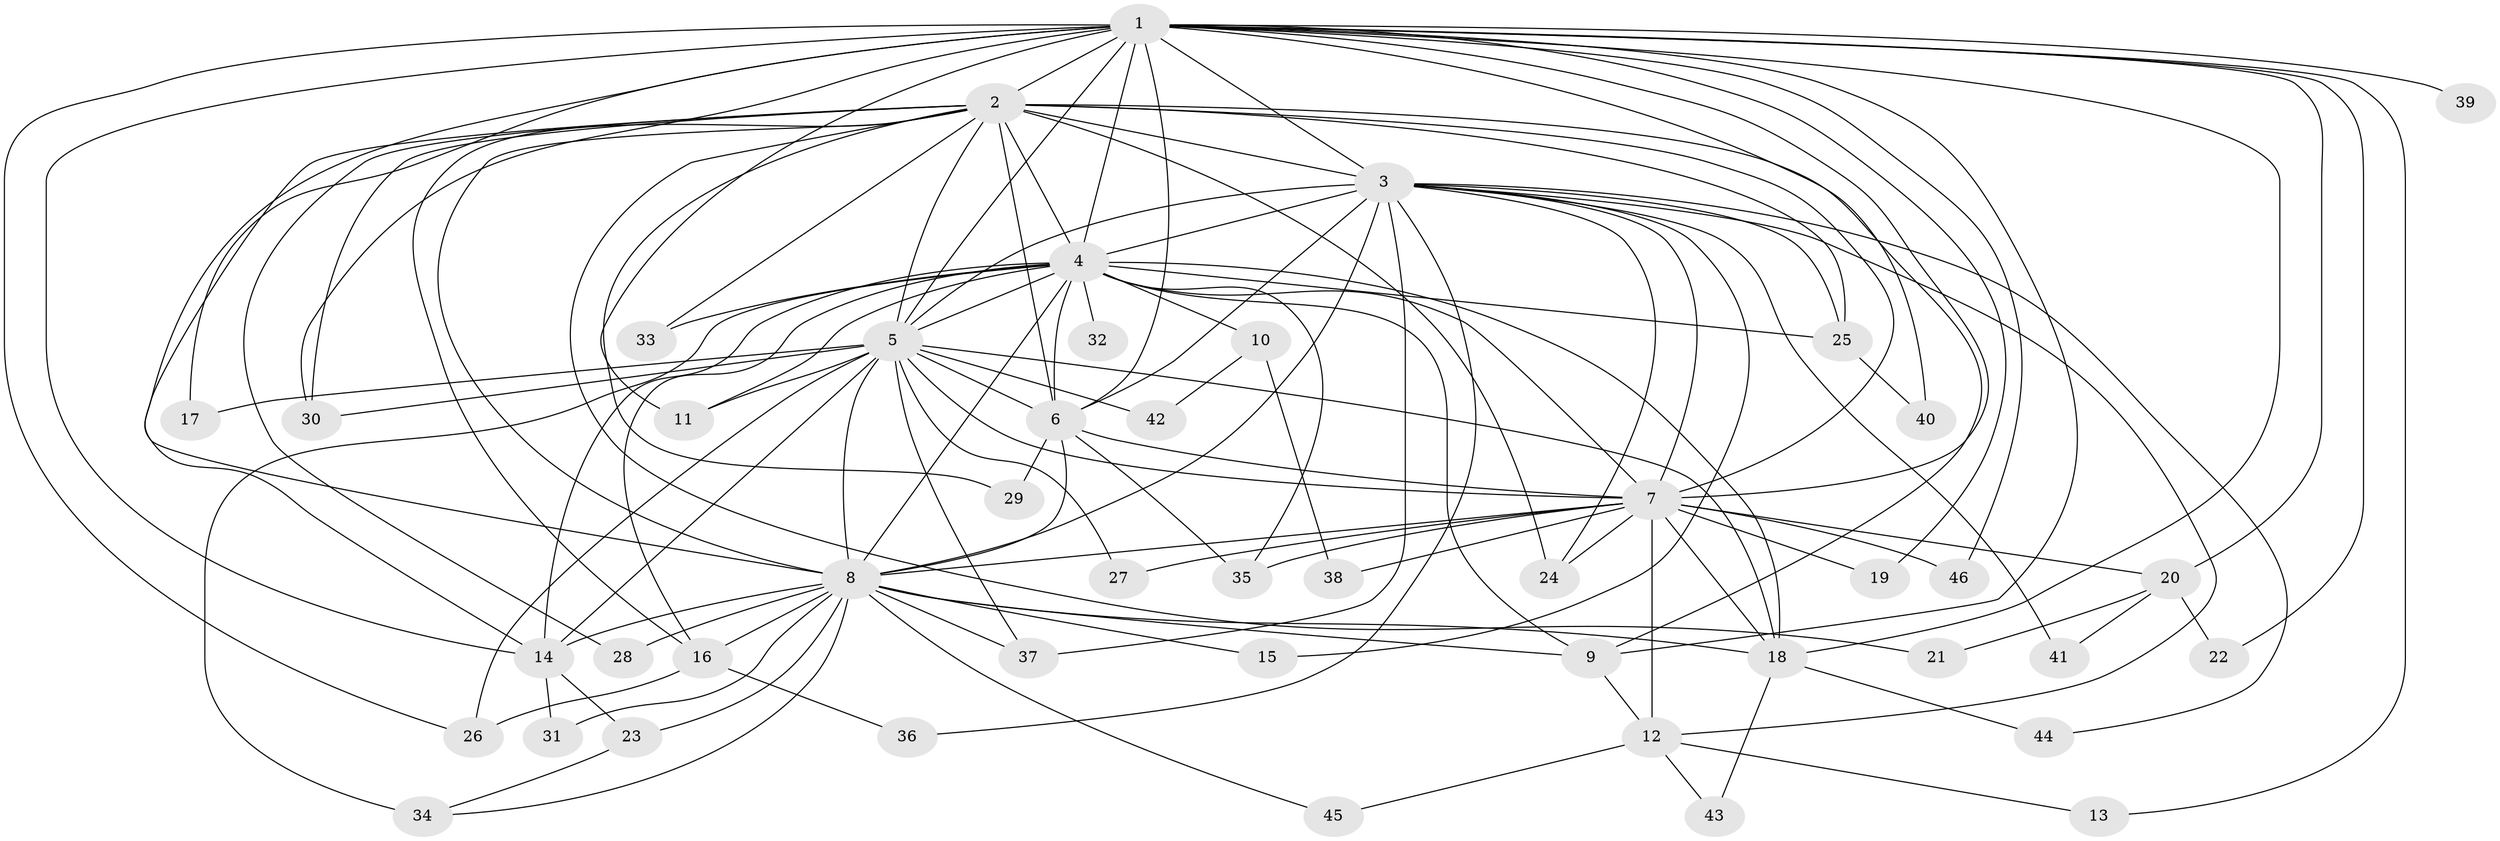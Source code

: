 // original degree distribution, {28: 0.01098901098901099, 16: 0.01098901098901099, 20: 0.02197802197802198, 22: 0.01098901098901099, 17: 0.01098901098901099, 12: 0.01098901098901099, 19: 0.01098901098901099, 21: 0.01098901098901099, 24: 0.01098901098901099, 4: 0.07692307692307693, 6: 0.02197802197802198, 2: 0.5164835164835165, 5: 0.03296703296703297, 3: 0.24175824175824176}
// Generated by graph-tools (version 1.1) at 2025/35/03/09/25 02:35:05]
// undirected, 46 vertices, 119 edges
graph export_dot {
graph [start="1"]
  node [color=gray90,style=filled];
  1;
  2;
  3;
  4;
  5;
  6;
  7;
  8;
  9;
  10;
  11;
  12;
  13;
  14;
  15;
  16;
  17;
  18;
  19;
  20;
  21;
  22;
  23;
  24;
  25;
  26;
  27;
  28;
  29;
  30;
  31;
  32;
  33;
  34;
  35;
  36;
  37;
  38;
  39;
  40;
  41;
  42;
  43;
  44;
  45;
  46;
  1 -- 2 [weight=3.0];
  1 -- 3 [weight=1.0];
  1 -- 4 [weight=2.0];
  1 -- 5 [weight=3.0];
  1 -- 6 [weight=1.0];
  1 -- 7 [weight=1.0];
  1 -- 8 [weight=1.0];
  1 -- 9 [weight=1.0];
  1 -- 11 [weight=1.0];
  1 -- 13 [weight=1.0];
  1 -- 14 [weight=1.0];
  1 -- 17 [weight=1.0];
  1 -- 18 [weight=2.0];
  1 -- 19 [weight=1.0];
  1 -- 20 [weight=1.0];
  1 -- 22 [weight=1.0];
  1 -- 26 [weight=1.0];
  1 -- 30 [weight=1.0];
  1 -- 39 [weight=1.0];
  1 -- 40 [weight=1.0];
  1 -- 46 [weight=1.0];
  2 -- 3 [weight=3.0];
  2 -- 4 [weight=4.0];
  2 -- 5 [weight=2.0];
  2 -- 6 [weight=2.0];
  2 -- 7 [weight=2.0];
  2 -- 8 [weight=2.0];
  2 -- 9 [weight=1.0];
  2 -- 14 [weight=1.0];
  2 -- 16 [weight=1.0];
  2 -- 21 [weight=1.0];
  2 -- 24 [weight=1.0];
  2 -- 25 [weight=1.0];
  2 -- 28 [weight=1.0];
  2 -- 29 [weight=2.0];
  2 -- 30 [weight=1.0];
  2 -- 33 [weight=1.0];
  3 -- 4 [weight=2.0];
  3 -- 5 [weight=1.0];
  3 -- 6 [weight=2.0];
  3 -- 7 [weight=2.0];
  3 -- 8 [weight=1.0];
  3 -- 12 [weight=1.0];
  3 -- 15 [weight=1.0];
  3 -- 24 [weight=1.0];
  3 -- 25 [weight=1.0];
  3 -- 36 [weight=1.0];
  3 -- 37 [weight=1.0];
  3 -- 41 [weight=1.0];
  3 -- 44 [weight=1.0];
  4 -- 5 [weight=5.0];
  4 -- 6 [weight=2.0];
  4 -- 7 [weight=2.0];
  4 -- 8 [weight=3.0];
  4 -- 9 [weight=1.0];
  4 -- 10 [weight=3.0];
  4 -- 11 [weight=2.0];
  4 -- 14 [weight=1.0];
  4 -- 16 [weight=1.0];
  4 -- 18 [weight=1.0];
  4 -- 25 [weight=1.0];
  4 -- 32 [weight=3.0];
  4 -- 33 [weight=1.0];
  4 -- 34 [weight=2.0];
  4 -- 35 [weight=1.0];
  5 -- 6 [weight=8.0];
  5 -- 7 [weight=1.0];
  5 -- 8 [weight=2.0];
  5 -- 11 [weight=1.0];
  5 -- 14 [weight=1.0];
  5 -- 17 [weight=1.0];
  5 -- 18 [weight=2.0];
  5 -- 26 [weight=1.0];
  5 -- 27 [weight=1.0];
  5 -- 30 [weight=2.0];
  5 -- 37 [weight=1.0];
  5 -- 42 [weight=1.0];
  6 -- 7 [weight=1.0];
  6 -- 8 [weight=1.0];
  6 -- 29 [weight=1.0];
  6 -- 35 [weight=1.0];
  7 -- 8 [weight=2.0];
  7 -- 12 [weight=2.0];
  7 -- 18 [weight=1.0];
  7 -- 19 [weight=1.0];
  7 -- 20 [weight=1.0];
  7 -- 24 [weight=1.0];
  7 -- 27 [weight=1.0];
  7 -- 35 [weight=1.0];
  7 -- 38 [weight=1.0];
  7 -- 46 [weight=1.0];
  8 -- 9 [weight=1.0];
  8 -- 14 [weight=1.0];
  8 -- 15 [weight=1.0];
  8 -- 16 [weight=2.0];
  8 -- 18 [weight=1.0];
  8 -- 23 [weight=1.0];
  8 -- 28 [weight=1.0];
  8 -- 31 [weight=1.0];
  8 -- 34 [weight=1.0];
  8 -- 37 [weight=2.0];
  8 -- 45 [weight=1.0];
  9 -- 12 [weight=1.0];
  10 -- 38 [weight=1.0];
  10 -- 42 [weight=1.0];
  12 -- 13 [weight=1.0];
  12 -- 43 [weight=1.0];
  12 -- 45 [weight=1.0];
  14 -- 23 [weight=1.0];
  14 -- 31 [weight=1.0];
  16 -- 26 [weight=1.0];
  16 -- 36 [weight=1.0];
  18 -- 43 [weight=1.0];
  18 -- 44 [weight=1.0];
  20 -- 21 [weight=1.0];
  20 -- 22 [weight=1.0];
  20 -- 41 [weight=1.0];
  23 -- 34 [weight=1.0];
  25 -- 40 [weight=1.0];
}
